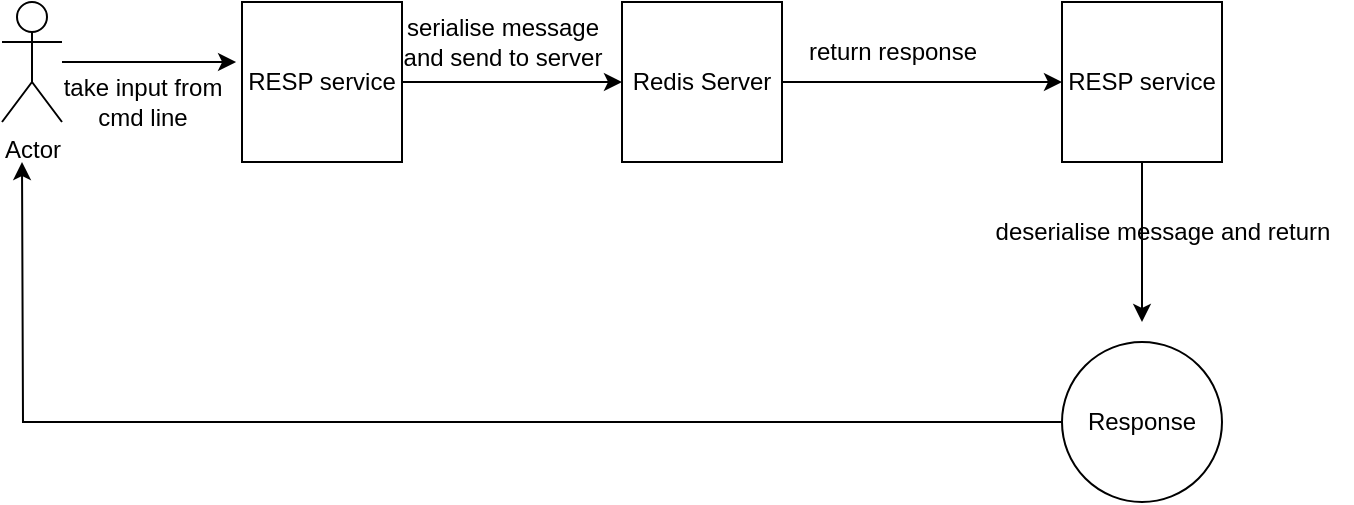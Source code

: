 <mxfile version="26.0.14">
  <diagram name="Page-1" id="9bUy4L7dOlQEo2wI9M75">
    <mxGraphModel dx="1114" dy="592" grid="1" gridSize="10" guides="1" tooltips="1" connect="1" arrows="1" fold="1" page="1" pageScale="1" pageWidth="827" pageHeight="1169" background="none" math="0" shadow="0">
      <root>
        <mxCell id="0" />
        <mxCell id="1" parent="0" />
        <mxCell id="CGqgoMRe5ggDrUM812T7-11" style="edgeStyle=orthogonalEdgeStyle;rounded=0;orthogonalLoop=1;jettySize=auto;html=1;entryX=0;entryY=0.5;entryDx=0;entryDy=0;" parent="1" source="CGqgoMRe5ggDrUM812T7-2" target="CGqgoMRe5ggDrUM812T7-9" edge="1">
          <mxGeometry relative="1" as="geometry" />
        </mxCell>
        <mxCell id="CGqgoMRe5ggDrUM812T7-2" value="RESP service" style="whiteSpace=wrap;html=1;aspect=fixed;" parent="1" vertex="1">
          <mxGeometry x="190" y="120" width="80" height="80" as="geometry" />
        </mxCell>
        <mxCell id="CGqgoMRe5ggDrUM812T7-3" value="Actor" style="shape=umlActor;verticalLabelPosition=bottom;verticalAlign=top;html=1;outlineConnect=0;" parent="1" vertex="1">
          <mxGeometry x="70" y="120" width="30" height="60" as="geometry" />
        </mxCell>
        <mxCell id="CGqgoMRe5ggDrUM812T7-8" style="edgeStyle=orthogonalEdgeStyle;rounded=0;orthogonalLoop=1;jettySize=auto;html=1;entryX=-0.037;entryY=0.375;entryDx=0;entryDy=0;entryPerimeter=0;" parent="1" source="CGqgoMRe5ggDrUM812T7-3" target="CGqgoMRe5ggDrUM812T7-2" edge="1">
          <mxGeometry relative="1" as="geometry" />
        </mxCell>
        <mxCell id="CGqgoMRe5ggDrUM812T7-14" style="edgeStyle=orthogonalEdgeStyle;rounded=0;orthogonalLoop=1;jettySize=auto;html=1;entryX=0;entryY=0.5;entryDx=0;entryDy=0;" parent="1" source="CGqgoMRe5ggDrUM812T7-9" target="CGqgoMRe5ggDrUM812T7-12" edge="1">
          <mxGeometry relative="1" as="geometry" />
        </mxCell>
        <mxCell id="CGqgoMRe5ggDrUM812T7-9" value="Redis Server" style="whiteSpace=wrap;html=1;aspect=fixed;" parent="1" vertex="1">
          <mxGeometry x="380" y="120" width="80" height="80" as="geometry" />
        </mxCell>
        <mxCell id="CGqgoMRe5ggDrUM812T7-10" value="take input from&lt;div&gt;cmd line&lt;/div&gt;" style="text;html=1;align=center;verticalAlign=middle;resizable=0;points=[];autosize=1;strokeColor=none;fillColor=none;" parent="1" vertex="1">
          <mxGeometry x="90" y="150" width="100" height="40" as="geometry" />
        </mxCell>
        <mxCell id="CGqgoMRe5ggDrUM812T7-17" style="edgeStyle=orthogonalEdgeStyle;rounded=0;orthogonalLoop=1;jettySize=auto;html=1;" parent="1" source="CGqgoMRe5ggDrUM812T7-12" edge="1">
          <mxGeometry relative="1" as="geometry">
            <mxPoint x="640" y="280" as="targetPoint" />
          </mxGeometry>
        </mxCell>
        <mxCell id="CGqgoMRe5ggDrUM812T7-12" value="RESP service" style="whiteSpace=wrap;html=1;aspect=fixed;" parent="1" vertex="1">
          <mxGeometry x="600" y="120" width="80" height="80" as="geometry" />
        </mxCell>
        <mxCell id="CGqgoMRe5ggDrUM812T7-13" value="serialise message&lt;div&gt;and send to server&lt;/div&gt;" style="text;html=1;align=center;verticalAlign=middle;resizable=0;points=[];autosize=1;strokeColor=none;fillColor=none;" parent="1" vertex="1">
          <mxGeometry x="260" y="120" width="120" height="40" as="geometry" />
        </mxCell>
        <mxCell id="CGqgoMRe5ggDrUM812T7-15" value="return response" style="text;html=1;align=center;verticalAlign=middle;resizable=0;points=[];autosize=1;strokeColor=none;fillColor=none;" parent="1" vertex="1">
          <mxGeometry x="460" y="130" width="110" height="30" as="geometry" />
        </mxCell>
        <mxCell id="CGqgoMRe5ggDrUM812T7-18" value="deserialise message and return" style="text;html=1;align=center;verticalAlign=middle;resizable=0;points=[];autosize=1;strokeColor=none;fillColor=none;" parent="1" vertex="1">
          <mxGeometry x="555" y="220" width="190" height="30" as="geometry" />
        </mxCell>
        <mxCell id="BAcf8PmhgPaFARknY2ii-1" style="edgeStyle=orthogonalEdgeStyle;rounded=0;orthogonalLoop=1;jettySize=auto;html=1;" edge="1" parent="1" source="CGqgoMRe5ggDrUM812T7-19">
          <mxGeometry relative="1" as="geometry">
            <mxPoint x="80" y="200" as="targetPoint" />
          </mxGeometry>
        </mxCell>
        <mxCell id="CGqgoMRe5ggDrUM812T7-19" value="Response" style="ellipse;whiteSpace=wrap;html=1;aspect=fixed;" parent="1" vertex="1">
          <mxGeometry x="600" y="290" width="80" height="80" as="geometry" />
        </mxCell>
      </root>
    </mxGraphModel>
  </diagram>
</mxfile>
